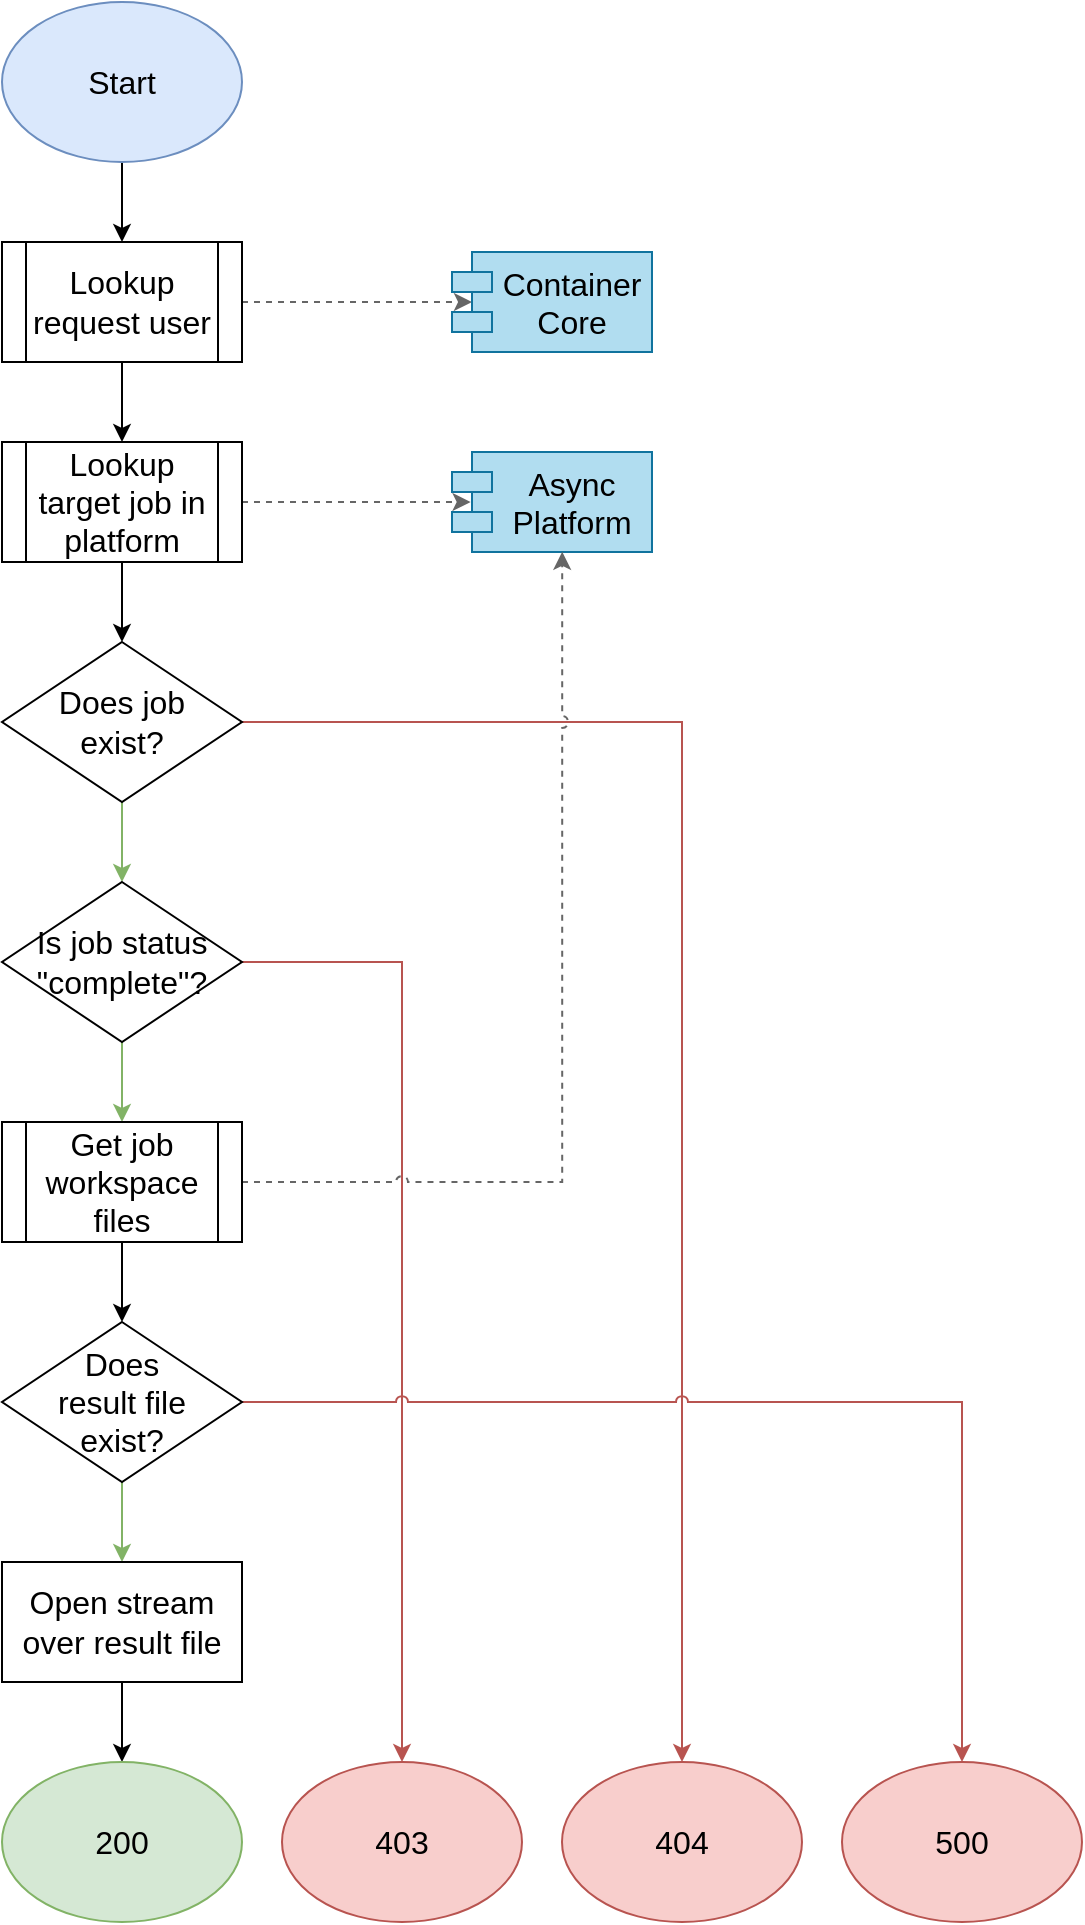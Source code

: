 <mxfile version="20.7.2" type="device"><diagram id="mk60_znepAlrhAzCpYnO" name="Page-1"><mxGraphModel dx="2313" dy="1252" grid="1" gridSize="10" guides="1" tooltips="1" connect="1" arrows="1" fold="1" page="1" pageScale="1" pageWidth="850" pageHeight="1100" math="0" shadow="0"><root><mxCell id="0"/><mxCell id="1" parent="0"/><mxCell id="jbSG_1hcsfQEznKq8kMO-16" style="edgeStyle=orthogonalEdgeStyle;rounded=0;orthogonalLoop=1;jettySize=auto;html=1;exitX=0.5;exitY=1;exitDx=0;exitDy=0;entryX=0.5;entryY=0;entryDx=0;entryDy=0;fontSize=16;" edge="1" parent="1" source="jbSG_1hcsfQEznKq8kMO-1" target="jbSG_1hcsfQEznKq8kMO-2"><mxGeometry relative="1" as="geometry"/></mxCell><mxCell id="jbSG_1hcsfQEznKq8kMO-1" value="Start" style="ellipse;whiteSpace=wrap;html=1;fontSize=16;fillColor=#dae8fc;strokeColor=#6c8ebf;" vertex="1" parent="1"><mxGeometry width="120" height="80" as="geometry"/></mxCell><mxCell id="jbSG_1hcsfQEznKq8kMO-17" style="edgeStyle=orthogonalEdgeStyle;rounded=0;orthogonalLoop=1;jettySize=auto;html=1;exitX=0.5;exitY=1;exitDx=0;exitDy=0;entryX=0.5;entryY=0;entryDx=0;entryDy=0;fontSize=16;" edge="1" parent="1" source="jbSG_1hcsfQEznKq8kMO-2" target="jbSG_1hcsfQEznKq8kMO-6"><mxGeometry relative="1" as="geometry"/></mxCell><mxCell id="jbSG_1hcsfQEznKq8kMO-29" style="edgeStyle=orthogonalEdgeStyle;rounded=0;jumpStyle=arc;orthogonalLoop=1;jettySize=auto;html=1;exitX=1;exitY=0.5;exitDx=0;exitDy=0;entryX=0.1;entryY=0.5;entryDx=0;entryDy=0;entryPerimeter=0;fontSize=16;fillColor=#f5f5f5;strokeColor=#666666;dashed=1;" edge="1" parent="1" source="jbSG_1hcsfQEznKq8kMO-2" target="jbSG_1hcsfQEznKq8kMO-3"><mxGeometry relative="1" as="geometry"/></mxCell><mxCell id="jbSG_1hcsfQEznKq8kMO-2" value="Lookup request user" style="shape=process;whiteSpace=wrap;html=1;backgroundOutline=1;fontSize=16;" vertex="1" parent="1"><mxGeometry y="120" width="120" height="60" as="geometry"/></mxCell><mxCell id="jbSG_1hcsfQEznKq8kMO-3" value="Container&#10;Core" style="shape=module;align=left;spacingLeft=20;align=center;verticalAlign=top;fontSize=16;fillColor=#b1ddf0;strokeColor=#10739e;" vertex="1" parent="1"><mxGeometry x="225" y="125" width="100" height="50" as="geometry"/></mxCell><mxCell id="jbSG_1hcsfQEznKq8kMO-4" value="Async&#10;Platform" style="shape=module;align=left;spacingLeft=20;align=center;verticalAlign=top;fontSize=16;fillColor=#b1ddf0;strokeColor=#10739e;" vertex="1" parent="1"><mxGeometry x="225" y="225" width="100" height="50" as="geometry"/></mxCell><mxCell id="jbSG_1hcsfQEznKq8kMO-18" style="edgeStyle=orthogonalEdgeStyle;rounded=0;orthogonalLoop=1;jettySize=auto;html=1;exitX=0.5;exitY=1;exitDx=0;exitDy=0;entryX=0.5;entryY=0;entryDx=0;entryDy=0;fontSize=16;" edge="1" parent="1" source="jbSG_1hcsfQEznKq8kMO-6" target="jbSG_1hcsfQEznKq8kMO-7"><mxGeometry relative="1" as="geometry"/></mxCell><mxCell id="jbSG_1hcsfQEznKq8kMO-28" style="edgeStyle=orthogonalEdgeStyle;rounded=0;jumpStyle=arc;orthogonalLoop=1;jettySize=auto;html=1;exitX=1;exitY=0.5;exitDx=0;exitDy=0;fontSize=16;entryX=0.093;entryY=0.5;entryDx=0;entryDy=0;entryPerimeter=0;fillColor=#f5f5f5;strokeColor=#666666;dashed=1;" edge="1" parent="1" source="jbSG_1hcsfQEznKq8kMO-6" target="jbSG_1hcsfQEznKq8kMO-4"><mxGeometry relative="1" as="geometry"/></mxCell><mxCell id="jbSG_1hcsfQEznKq8kMO-6" value="Lookup target job in platform" style="shape=process;whiteSpace=wrap;html=1;backgroundOutline=1;fontSize=16;" vertex="1" parent="1"><mxGeometry y="220" width="120" height="60" as="geometry"/></mxCell><mxCell id="jbSG_1hcsfQEznKq8kMO-19" style="edgeStyle=orthogonalEdgeStyle;rounded=0;orthogonalLoop=1;jettySize=auto;html=1;exitX=0.5;exitY=1;exitDx=0;exitDy=0;entryX=0.5;entryY=0;entryDx=0;entryDy=0;fontSize=16;fillColor=#d5e8d4;strokeColor=#82b366;" edge="1" parent="1" source="jbSG_1hcsfQEznKq8kMO-7" target="jbSG_1hcsfQEznKq8kMO-8"><mxGeometry relative="1" as="geometry"/></mxCell><mxCell id="jbSG_1hcsfQEznKq8kMO-26" style="edgeStyle=orthogonalEdgeStyle;rounded=0;orthogonalLoop=1;jettySize=auto;html=1;exitX=1;exitY=0.5;exitDx=0;exitDy=0;entryX=0.5;entryY=0;entryDx=0;entryDy=0;fontSize=16;jumpStyle=arc;fillColor=#f8cecc;strokeColor=#b85450;" edge="1" parent="1" source="jbSG_1hcsfQEznKq8kMO-7" target="jbSG_1hcsfQEznKq8kMO-15"><mxGeometry relative="1" as="geometry"/></mxCell><mxCell id="jbSG_1hcsfQEznKq8kMO-7" value="Does job&lt;br&gt;exist?" style="rhombus;whiteSpace=wrap;html=1;fontSize=16;" vertex="1" parent="1"><mxGeometry y="320" width="120" height="80" as="geometry"/></mxCell><mxCell id="jbSG_1hcsfQEznKq8kMO-20" style="edgeStyle=orthogonalEdgeStyle;rounded=0;orthogonalLoop=1;jettySize=auto;html=1;exitX=0.5;exitY=1;exitDx=0;exitDy=0;entryX=0.5;entryY=0;entryDx=0;entryDy=0;fontSize=16;fillColor=#d5e8d4;strokeColor=#82b366;" edge="1" parent="1" source="jbSG_1hcsfQEznKq8kMO-8" target="jbSG_1hcsfQEznKq8kMO-9"><mxGeometry relative="1" as="geometry"/></mxCell><mxCell id="jbSG_1hcsfQEznKq8kMO-27" style="edgeStyle=orthogonalEdgeStyle;rounded=0;jumpStyle=arc;orthogonalLoop=1;jettySize=auto;html=1;exitX=1;exitY=0.5;exitDx=0;exitDy=0;fontSize=16;fillColor=#f8cecc;strokeColor=#b85450;" edge="1" parent="1" source="jbSG_1hcsfQEznKq8kMO-8" target="jbSG_1hcsfQEznKq8kMO-25"><mxGeometry relative="1" as="geometry"/></mxCell><mxCell id="jbSG_1hcsfQEznKq8kMO-8" value="Is job status&lt;br&gt;&quot;complete&quot;?" style="rhombus;whiteSpace=wrap;html=1;fontSize=16;" vertex="1" parent="1"><mxGeometry y="440" width="120" height="80" as="geometry"/></mxCell><mxCell id="jbSG_1hcsfQEznKq8kMO-21" style="edgeStyle=orthogonalEdgeStyle;rounded=0;orthogonalLoop=1;jettySize=auto;html=1;exitX=0.5;exitY=1;exitDx=0;exitDy=0;entryX=0.5;entryY=0;entryDx=0;entryDy=0;fontSize=16;" edge="1" parent="1" source="jbSG_1hcsfQEznKq8kMO-9" target="jbSG_1hcsfQEznKq8kMO-11"><mxGeometry relative="1" as="geometry"/></mxCell><mxCell id="jbSG_1hcsfQEznKq8kMO-30" style="edgeStyle=orthogonalEdgeStyle;rounded=0;jumpStyle=arc;orthogonalLoop=1;jettySize=auto;html=1;exitX=1;exitY=0.5;exitDx=0;exitDy=0;entryX=0.551;entryY=0.998;entryDx=0;entryDy=0;entryPerimeter=0;dashed=1;fontSize=16;fillColor=#f5f5f5;strokeColor=#666666;" edge="1" parent="1" source="jbSG_1hcsfQEznKq8kMO-9" target="jbSG_1hcsfQEznKq8kMO-4"><mxGeometry relative="1" as="geometry"/></mxCell><mxCell id="jbSG_1hcsfQEznKq8kMO-9" value="Get job workspace files" style="shape=process;whiteSpace=wrap;html=1;backgroundOutline=1;fontSize=16;" vertex="1" parent="1"><mxGeometry y="560" width="120" height="60" as="geometry"/></mxCell><mxCell id="jbSG_1hcsfQEznKq8kMO-22" style="edgeStyle=orthogonalEdgeStyle;rounded=0;orthogonalLoop=1;jettySize=auto;html=1;exitX=0.5;exitY=1;exitDx=0;exitDy=0;entryX=0.5;entryY=0;entryDx=0;entryDy=0;fontSize=16;fillColor=#d5e8d4;strokeColor=#82b366;" edge="1" parent="1" source="jbSG_1hcsfQEznKq8kMO-11" target="jbSG_1hcsfQEznKq8kMO-12"><mxGeometry relative="1" as="geometry"/></mxCell><mxCell id="jbSG_1hcsfQEznKq8kMO-24" style="edgeStyle=orthogonalEdgeStyle;rounded=0;orthogonalLoop=1;jettySize=auto;html=1;exitX=1;exitY=0.5;exitDx=0;exitDy=0;fontSize=16;jumpStyle=arc;fillColor=#f8cecc;strokeColor=#b85450;" edge="1" parent="1" source="jbSG_1hcsfQEznKq8kMO-11" target="jbSG_1hcsfQEznKq8kMO-14"><mxGeometry relative="1" as="geometry"/></mxCell><mxCell id="jbSG_1hcsfQEznKq8kMO-11" value="Does&lt;br&gt;result file&lt;br&gt;exist?" style="rhombus;whiteSpace=wrap;html=1;fontSize=16;" vertex="1" parent="1"><mxGeometry y="660" width="120" height="80" as="geometry"/></mxCell><mxCell id="jbSG_1hcsfQEznKq8kMO-23" style="edgeStyle=orthogonalEdgeStyle;rounded=0;orthogonalLoop=1;jettySize=auto;html=1;exitX=0.5;exitY=1;exitDx=0;exitDy=0;entryX=0.5;entryY=0;entryDx=0;entryDy=0;fontSize=16;" edge="1" parent="1" source="jbSG_1hcsfQEznKq8kMO-12" target="jbSG_1hcsfQEznKq8kMO-13"><mxGeometry relative="1" as="geometry"/></mxCell><mxCell id="jbSG_1hcsfQEznKq8kMO-12" value="Open stream over result file" style="rounded=0;whiteSpace=wrap;html=1;fontSize=16;" vertex="1" parent="1"><mxGeometry y="780" width="120" height="60" as="geometry"/></mxCell><mxCell id="jbSG_1hcsfQEznKq8kMO-13" value="200" style="ellipse;whiteSpace=wrap;html=1;fontSize=16;fillColor=#d5e8d4;strokeColor=#82b366;" vertex="1" parent="1"><mxGeometry y="880" width="120" height="80" as="geometry"/></mxCell><mxCell id="jbSG_1hcsfQEznKq8kMO-14" value="500" style="ellipse;whiteSpace=wrap;html=1;fontSize=16;fillColor=#f8cecc;strokeColor=#b85450;" vertex="1" parent="1"><mxGeometry x="420" y="880" width="120" height="80" as="geometry"/></mxCell><mxCell id="jbSG_1hcsfQEznKq8kMO-15" value="404" style="ellipse;whiteSpace=wrap;html=1;fontSize=16;fillColor=#f8cecc;strokeColor=#b85450;" vertex="1" parent="1"><mxGeometry x="280" y="880" width="120" height="80" as="geometry"/></mxCell><mxCell id="jbSG_1hcsfQEznKq8kMO-25" value="403" style="ellipse;whiteSpace=wrap;html=1;fontSize=16;fillColor=#f8cecc;strokeColor=#b85450;" vertex="1" parent="1"><mxGeometry x="140" y="880" width="120" height="80" as="geometry"/></mxCell></root></mxGraphModel></diagram></mxfile>
